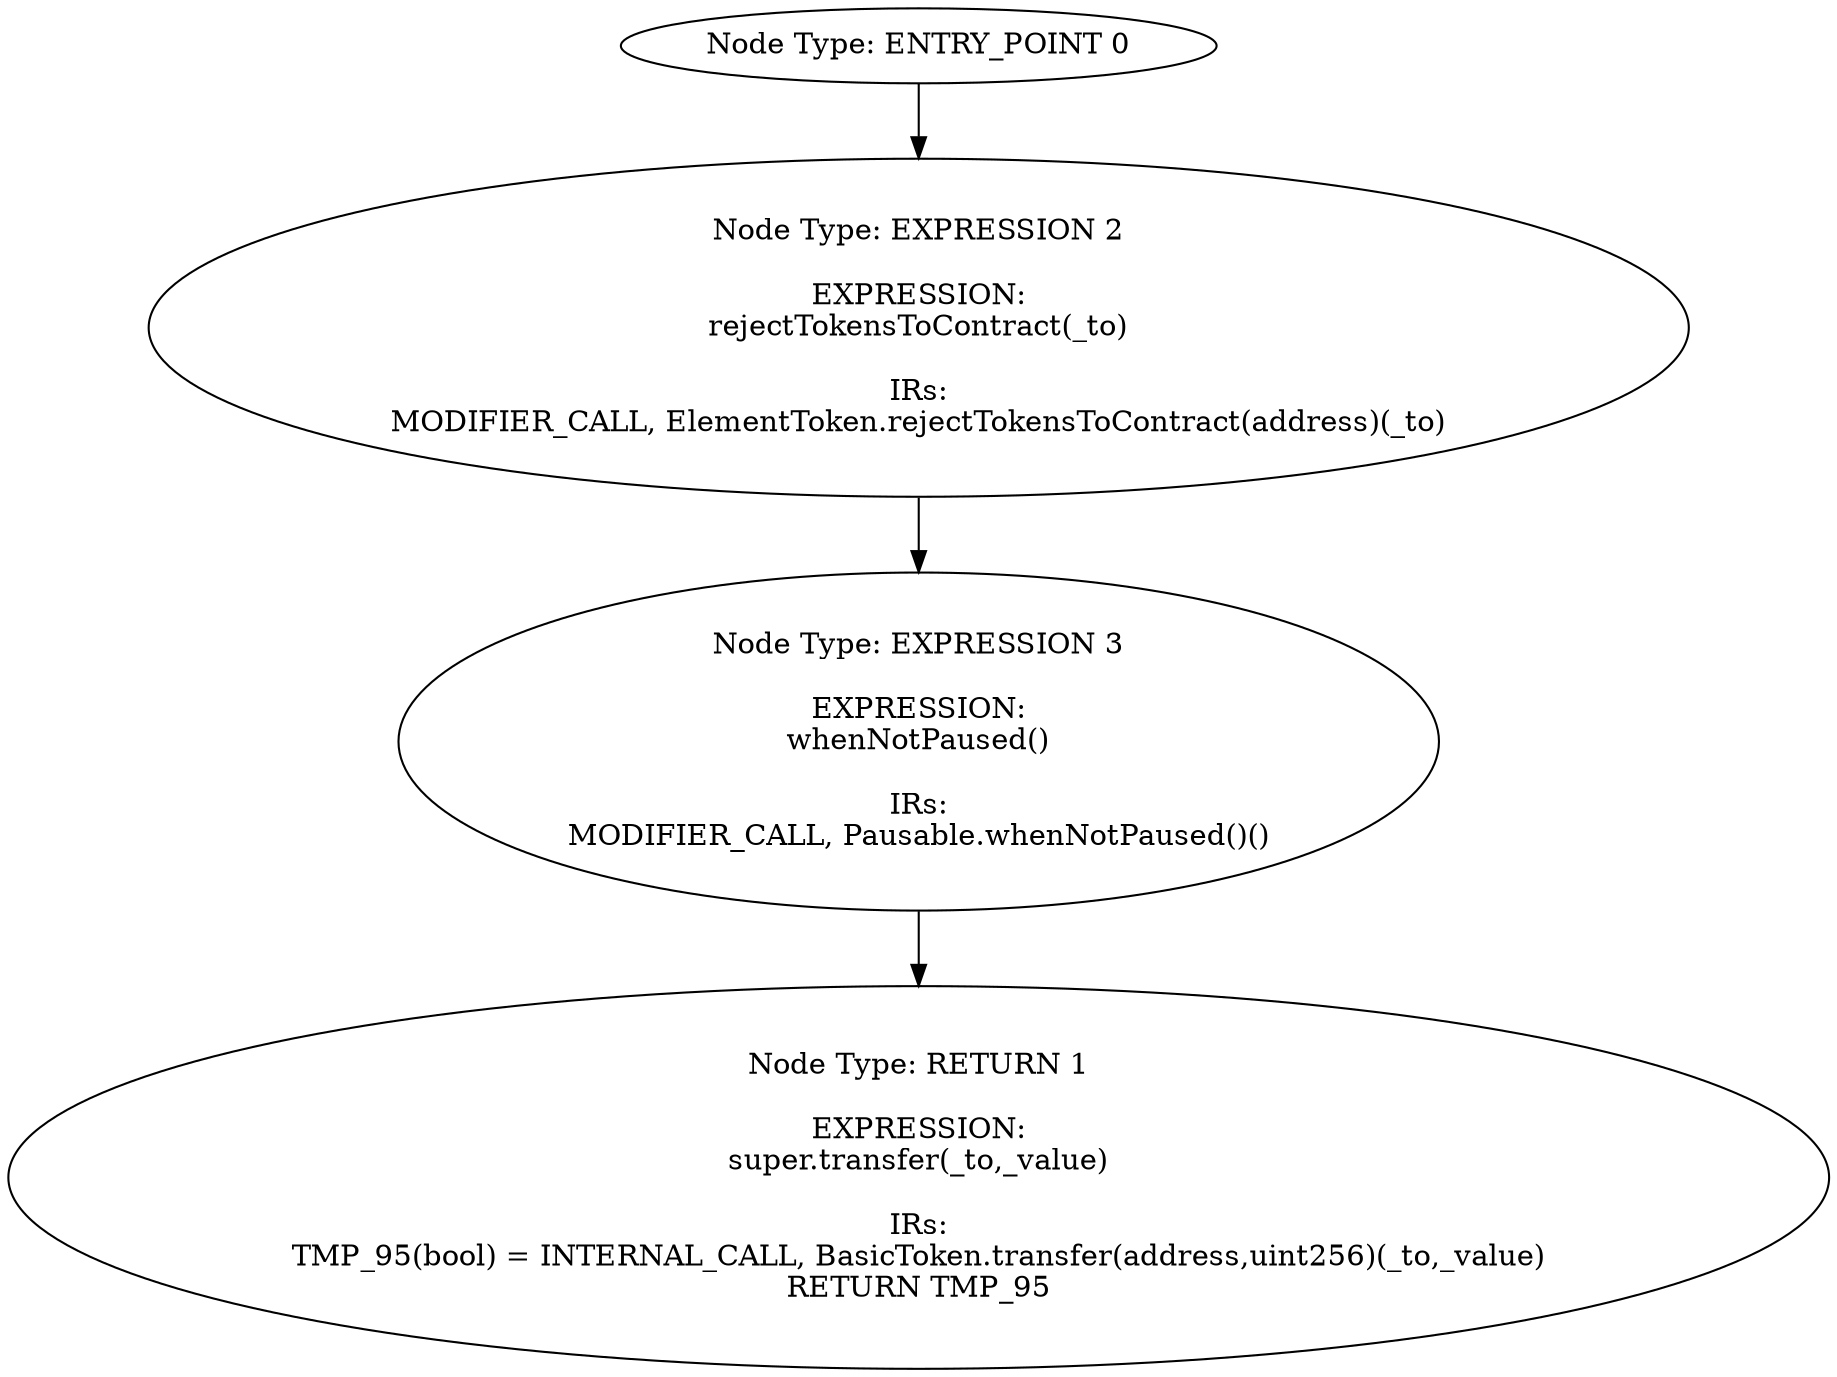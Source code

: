 digraph{
0[label="Node Type: ENTRY_POINT 0
"];
0->2;
1[label="Node Type: RETURN 1

EXPRESSION:
super.transfer(_to,_value)

IRs:
TMP_95(bool) = INTERNAL_CALL, BasicToken.transfer(address,uint256)(_to,_value)
RETURN TMP_95"];
2[label="Node Type: EXPRESSION 2

EXPRESSION:
rejectTokensToContract(_to)

IRs:
MODIFIER_CALL, ElementToken.rejectTokensToContract(address)(_to)"];
2->3;
3[label="Node Type: EXPRESSION 3

EXPRESSION:
whenNotPaused()

IRs:
MODIFIER_CALL, Pausable.whenNotPaused()()"];
3->1;
}
